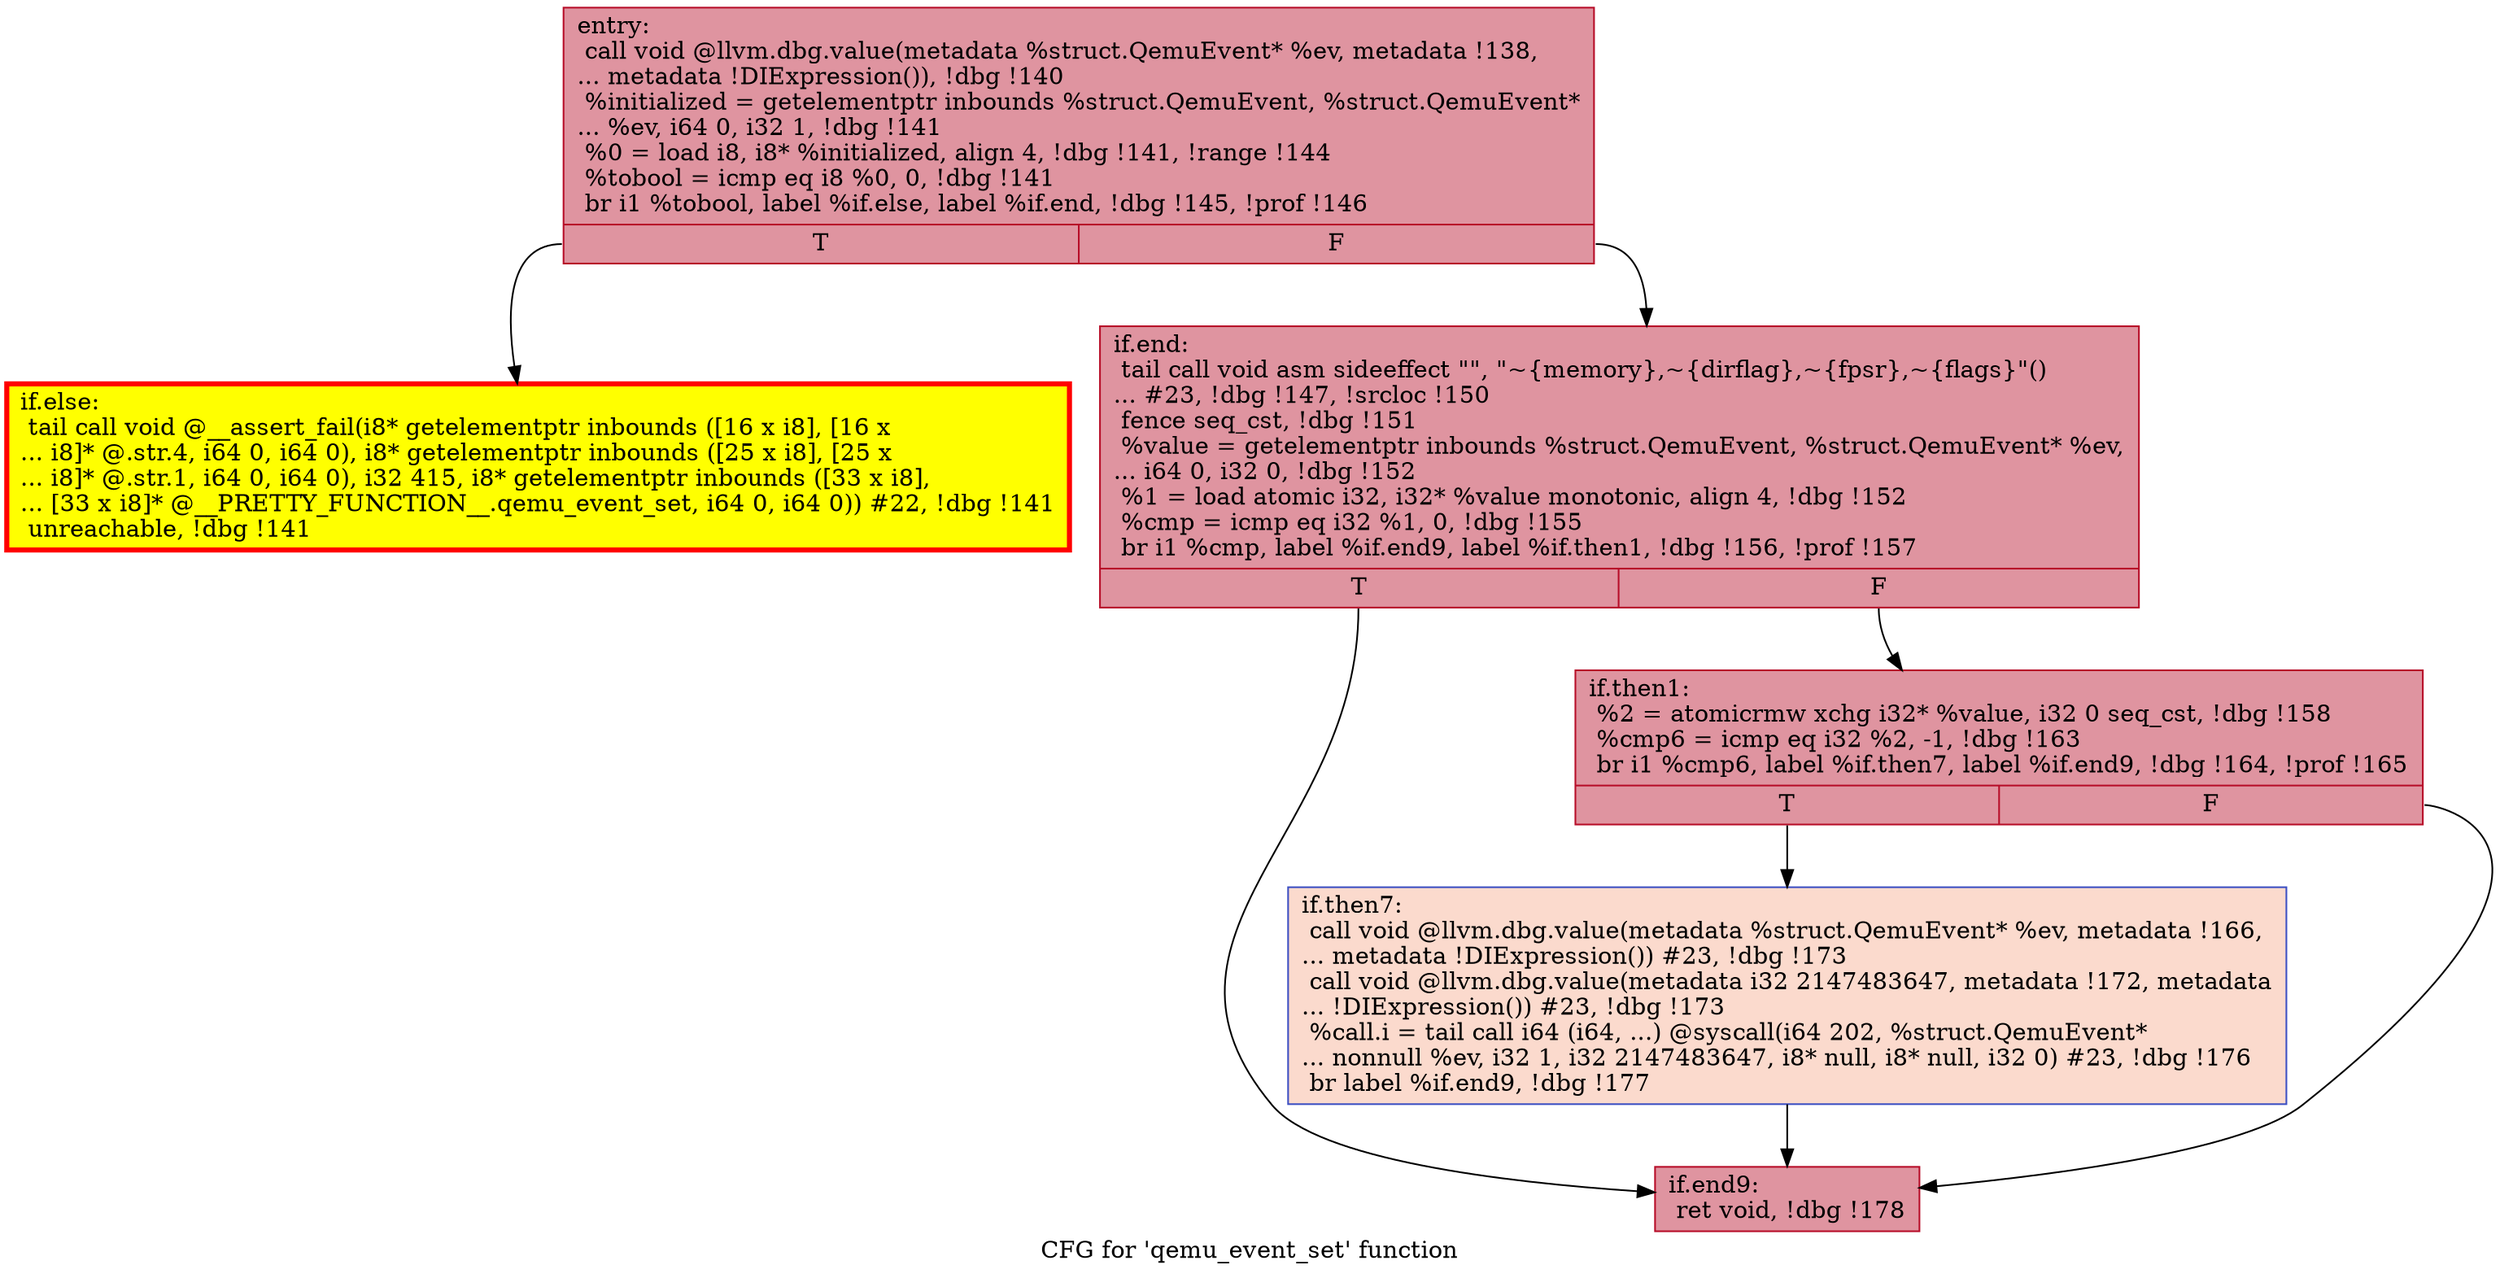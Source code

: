 digraph "CFG for 'qemu_event_set' function" {
	label="CFG for 'qemu_event_set' function";

	Node0x5613f1a7e8d0 [shape=record,color="#b70d28ff", style=filled, fillcolor="#b70d2870",label="{entry:\l  call void @llvm.dbg.value(metadata %struct.QemuEvent* %ev, metadata !138,\l... metadata !DIExpression()), !dbg !140\l  %initialized = getelementptr inbounds %struct.QemuEvent, %struct.QemuEvent*\l... %ev, i64 0, i32 1, !dbg !141\l  %0 = load i8, i8* %initialized, align 4, !dbg !141, !range !144\l  %tobool = icmp eq i8 %0, 0, !dbg !141\l  br i1 %tobool, label %if.else, label %if.end, !dbg !145, !prof !146\l|{<s0>T|<s1>F}}"];
	Node0x5613f1a7e8d0:s0 -> Node0x5613f1a800b0;
	Node0x5613f1a7e8d0:s1 -> Node0x5613f1a7f1e0;
	Node0x5613f1a800b0 [shape=record,penwidth=3.0, style="filled", color="red", fillcolor="yellow",label="{if.else:                                          \l  tail call void @__assert_fail(i8* getelementptr inbounds ([16 x i8], [16 x\l... i8]* @.str.4, i64 0, i64 0), i8* getelementptr inbounds ([25 x i8], [25 x\l... i8]* @.str.1, i64 0, i64 0), i32 415, i8* getelementptr inbounds ([33 x i8],\l... [33 x i8]* @__PRETTY_FUNCTION__.qemu_event_set, i64 0, i64 0)) #22, !dbg !141\l  unreachable, !dbg !141\l}"];
	Node0x5613f1a7f1e0 [shape=record,color="#b70d28ff", style=filled, fillcolor="#b70d2870",label="{if.end:                                           \l  tail call void asm sideeffect \"\", \"~\{memory\},~\{dirflag\},~\{fpsr\},~\{flags\}\"()\l... #23, !dbg !147, !srcloc !150\l  fence seq_cst, !dbg !151\l  %value = getelementptr inbounds %struct.QemuEvent, %struct.QemuEvent* %ev,\l... i64 0, i32 0, !dbg !152\l  %1 = load atomic i32, i32* %value monotonic, align 4, !dbg !152\l  %cmp = icmp eq i32 %1, 0, !dbg !155\l  br i1 %cmp, label %if.end9, label %if.then1, !dbg !156, !prof !157\l|{<s0>T|<s1>F}}"];
	Node0x5613f1a7f1e0:s0 -> Node0x5613f1a81350;
	Node0x5613f1a7f1e0:s1 -> Node0x5613f1a81300;
	Node0x5613f1a81300 [shape=record,color="#b70d28ff", style=filled, fillcolor="#b70d2870",label="{if.then1:                                         \l  %2 = atomicrmw xchg i32* %value, i32 0 seq_cst, !dbg !158\l  %cmp6 = icmp eq i32 %2, -1, !dbg !163\l  br i1 %cmp6, label %if.then7, label %if.end9, !dbg !164, !prof !165\l|{<s0>T|<s1>F}}"];
	Node0x5613f1a81300:s0 -> Node0x5613f1a81d20;
	Node0x5613f1a81300:s1 -> Node0x5613f1a81350;
	Node0x5613f1a81d20 [shape=record,color="#3d50c3ff", style=filled, fillcolor="#f7ac8e70",label="{if.then7:                                         \l  call void @llvm.dbg.value(metadata %struct.QemuEvent* %ev, metadata !166,\l... metadata !DIExpression()) #23, !dbg !173\l  call void @llvm.dbg.value(metadata i32 2147483647, metadata !172, metadata\l... !DIExpression()) #23, !dbg !173\l  %call.i = tail call i64 (i64, ...) @syscall(i64 202, %struct.QemuEvent*\l... nonnull %ev, i32 1, i32 2147483647, i8* null, i8* null, i32 0) #23, !dbg !176\l  br label %if.end9, !dbg !177\l}"];
	Node0x5613f1a81d20 -> Node0x5613f1a81350;
	Node0x5613f1a81350 [shape=record,color="#b70d28ff", style=filled, fillcolor="#b70d2870",label="{if.end9:                                          \l  ret void, !dbg !178\l}"];
}
